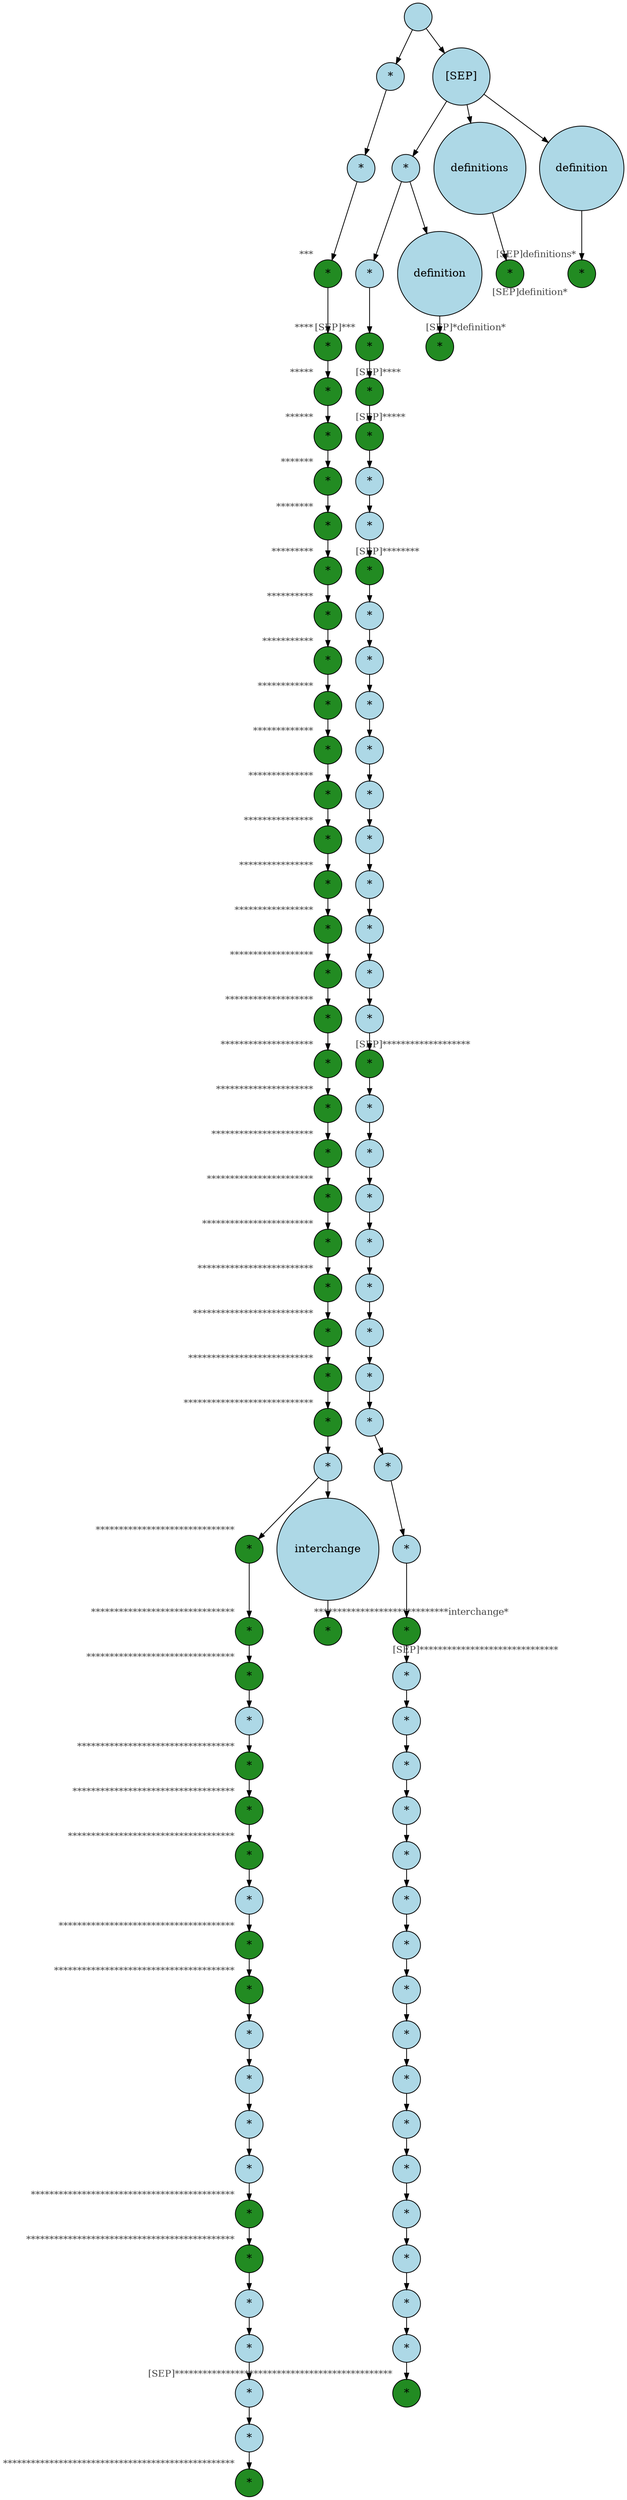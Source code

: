 digraph {
graph [
  nodesep=0.25,
  ranksep=0.3,
  splines=line
];
node [
  style=filled,
  fillcolor=lightblue,
  shape=circle
];
edge [
  arrowsize=0.8,
  color=black
];

94024784723152 [
  label=""
];
94024784762504 [
  label="*"
];
139881494594016 [
  label="*"
];
139881494594496 [
  label="*"
  xlabel=<<FONT COLOR="grey25" POINT-SIZE="12">***</FONT>>
  fillcolor="forestgreen"
  color="black"
];
139881494595504 [
  label="*"
  xlabel=<<FONT COLOR="grey25" POINT-SIZE="12">****</FONT>>
  fillcolor="forestgreen"
  color="black"
];
139881494599584 [
  label="*"
  xlabel=<<FONT COLOR="grey25" POINT-SIZE="12">*****</FONT>>
  fillcolor="forestgreen"
  color="black"
];
139881494600112 [
  label="*"
  xlabel=<<FONT COLOR="grey25" POINT-SIZE="12">******</FONT>>
  fillcolor="forestgreen"
  color="black"
];
139881494601168 [
  label="*"
  xlabel=<<FONT COLOR="grey25" POINT-SIZE="12">*******</FONT>>
  fillcolor="forestgreen"
  color="black"
];
139877758356912 [
  label="*"
  xlabel=<<FONT COLOR="grey25" POINT-SIZE="12">********</FONT>>
  fillcolor="forestgreen"
  color="black"
];
139877758358576 [
  label="*"
  xlabel=<<FONT COLOR="grey25" POINT-SIZE="12">*********</FONT>>
  fillcolor="forestgreen"
  color="black"
];
139877758365744 [
  label="*"
  xlabel=<<FONT COLOR="grey25" POINT-SIZE="12">**********</FONT>>
  fillcolor="forestgreen"
  color="black"
];
139877758368624 [
  label="*"
  xlabel=<<FONT COLOR="grey25" POINT-SIZE="12">***********</FONT>>
  fillcolor="forestgreen"
  color="black"
];
139877758369200 [
  label="*"
  xlabel=<<FONT COLOR="grey25" POINT-SIZE="12">************</FONT>>
  fillcolor="forestgreen"
  color="black"
];
139877758361392 [
  label="*"
  xlabel=<<FONT COLOR="grey25" POINT-SIZE="12">*************</FONT>>
  fillcolor="forestgreen"
  color="black"
];
139877758365296 [
  label="*"
  xlabel=<<FONT COLOR="grey25" POINT-SIZE="12">**************</FONT>>
  fillcolor="forestgreen"
  color="black"
];
139877758360432 [
  label="*"
  xlabel=<<FONT COLOR="grey25" POINT-SIZE="12">***************</FONT>>
  fillcolor="forestgreen"
  color="black"
];
139877758366512 [
  label="*"
  xlabel=<<FONT COLOR="grey25" POINT-SIZE="12">****************</FONT>>
  fillcolor="forestgreen"
  color="black"
];
139877758353584 [
  label="*"
  xlabel=<<FONT COLOR="grey25" POINT-SIZE="12">*****************</FONT>>
  fillcolor="forestgreen"
  color="black"
];
139877758360176 [
  label="*"
  xlabel=<<FONT COLOR="grey25" POINT-SIZE="12">******************</FONT>>
  fillcolor="forestgreen"
  color="black"
];
139877758363056 [
  label="*"
  xlabel=<<FONT COLOR="grey25" POINT-SIZE="12">*******************</FONT>>
  fillcolor="forestgreen"
  color="black"
];
139877758368496 [
  label="*"
  xlabel=<<FONT COLOR="grey25" POINT-SIZE="12">********************</FONT>>
  fillcolor="forestgreen"
  color="black"
];
139877758362928 [
  label="*"
  xlabel=<<FONT COLOR="grey25" POINT-SIZE="12">*********************</FONT>>
  fillcolor="forestgreen"
  color="black"
];
139877758356080 [
  label="*"
  xlabel=<<FONT COLOR="grey25" POINT-SIZE="12">**********************</FONT>>
  fillcolor="forestgreen"
  color="black"
];
139877758362416 [
  label="*"
  xlabel=<<FONT COLOR="grey25" POINT-SIZE="12">***********************</FONT>>
  fillcolor="forestgreen"
  color="black"
];
139881494372608 [
  label="*"
  xlabel=<<FONT COLOR="grey25" POINT-SIZE="12">************************</FONT>>
  fillcolor="forestgreen"
  color="black"
];
139881494377888 [
  label="*"
  xlabel=<<FONT COLOR="grey25" POINT-SIZE="12">*************************</FONT>>
  fillcolor="forestgreen"
  color="black"
];
139881494377008 [
  label="*"
  xlabel=<<FONT COLOR="grey25" POINT-SIZE="12">**************************</FONT>>
  fillcolor="forestgreen"
  color="black"
];
139881494378688 [
  label="*"
  xlabel=<<FONT COLOR="grey25" POINT-SIZE="12">***************************</FONT>>
  fillcolor="forestgreen"
  color="black"
];
139881494368128 [
  label="*"
  xlabel=<<FONT COLOR="grey25" POINT-SIZE="12">****************************</FONT>>
  fillcolor="forestgreen"
  color="black"
];
139881494374848 [
  label="*"
];
139881494365008 [
  label="*"
  xlabel=<<FONT COLOR="grey25" POINT-SIZE="12">******************************</FONT>>
  fillcolor="forestgreen"
  color="black"
];
139881494367248 [
  label="*"
  xlabel=<<FONT COLOR="grey25" POINT-SIZE="12">*******************************</FONT>>
  fillcolor="forestgreen"
  color="black"
];
139881494366688 [
  label="*"
  xlabel=<<FONT COLOR="grey25" POINT-SIZE="12">********************************</FONT>>
  fillcolor="forestgreen"
  color="black"
];
139881494367648 [
  label="*"
];
139881494364288 [
  label="*"
  xlabel=<<FONT COLOR="grey25" POINT-SIZE="12">**********************************</FONT>>
  fillcolor="forestgreen"
  color="black"
];
139881494371168 [
  label="*"
  xlabel=<<FONT COLOR="grey25" POINT-SIZE="12">***********************************</FONT>>
  fillcolor="forestgreen"
  color="black"
];
139881494371248 [
  label="*"
  xlabel=<<FONT COLOR="grey25" POINT-SIZE="12">************************************</FONT>>
  fillcolor="forestgreen"
  color="black"
];
139881494375488 [
  label="*"
];
139881494377968 [
  label="*"
  xlabel=<<FONT COLOR="grey25" POINT-SIZE="12">**************************************</FONT>>
  fillcolor="forestgreen"
  color="black"
];
139881494374048 [
  label="*"
  xlabel=<<FONT COLOR="grey25" POINT-SIZE="12">***************************************</FONT>>
  fillcolor="forestgreen"
  color="black"
];
139870490508528 [
  label="*"
];
139870490504112 [
  label="*"
];
139870490506704 [
  label="*"
];
139870490232272 [
  label="*"
];
139870490233328 [
  label="*"
  xlabel=<<FONT COLOR="grey25" POINT-SIZE="12">********************************************</FONT>>
  fillcolor="forestgreen"
  color="black"
];
139870490239088 [
  label="*"
  xlabel=<<FONT COLOR="grey25" POINT-SIZE="12">*********************************************</FONT>>
  fillcolor="forestgreen"
  color="black"
];
139870490232656 [
  label="*"
];
139870490232848 [
  label="*"
];
139870490233808 [
  label="*"
];
139870490243696 [
  label="*"
];
139870490243600 [
  label="*"
  xlabel=<<FONT COLOR="grey25" POINT-SIZE="12">**************************************************</FONT>>
  fillcolor="forestgreen"
  color="black"
];
139870490236976 [
  label="interchange"
];
139870490232752 [
  label="*"
  xlabel=<<FONT COLOR="grey25" POINT-SIZE="12">*****************************interchange*</FONT>>
  fillcolor="forestgreen"
  color="black"
];
139881862685504 [
  label="[SEP]"
];
139870779456080 [
  label="*"
];
139870779457472 [
  label="*"
];
139877758364912 [
  label="*"
  xlabel=<<FONT COLOR="grey25" POINT-SIZE="12">[SEP]***</FONT>>
  fillcolor="forestgreen"
  color="black"
];
139877758353712 [
  label="*"
  xlabel=<<FONT COLOR="grey25" POINT-SIZE="12">[SEP]****</FONT>>
  fillcolor="forestgreen"
  color="black"
];
139877758363248 [
  label="*"
  xlabel=<<FONT COLOR="grey25" POINT-SIZE="12">[SEP]*****</FONT>>
  fillcolor="forestgreen"
  color="black"
];
139877758355312 [
  label="*"
];
139877758357808 [
  label="*"
];
139877758360752 [
  label="*"
  xlabel=<<FONT COLOR="grey25" POINT-SIZE="12">[SEP]********</FONT>>
  fillcolor="forestgreen"
  color="black"
];
139877758366064 [
  label="*"
];
139877758366704 [
  label="*"
];
139877758368112 [
  label="*"
];
139877758355952 [
  label="*"
];
139877758364464 [
  label="*"
];
139877758359728 [
  label="*"
];
139877758365488 [
  label="*"
];
139877758364400 [
  label="*"
];
139877758360304 [
  label="*"
];
139877758355760 [
  label="*"
];
139881494375568 [
  label="*"
  xlabel=<<FONT COLOR="grey25" POINT-SIZE="12">[SEP]*******************</FONT>>
  fillcolor="forestgreen"
  color="black"
];
139881494378448 [
  label="*"
];
139881494365408 [
  label="*"
];
139881494370688 [
  label="*"
];
139881494365248 [
  label="*"
];
139881494365088 [
  label="*"
];
139881494377168 [
  label="*"
];
139881494379168 [
  label="*"
];
139881494367008 [
  label="*"
];
139881494369888 [
  label="*"
];
139881494367968 [
  label="*"
];
139881494376368 [
  label="*"
  xlabel=<<FONT COLOR="grey25" POINT-SIZE="12">[SEP]******************************</FONT>>
  fillcolor="forestgreen"
  color="black"
];
139881494371728 [
  label="*"
];
139881494377488 [
  label="*"
];
139881494364928 [
  label="*"
];
139881494377328 [
  label="*"
];
139870490231024 [
  label="*"
];
139870490241392 [
  label="*"
];
139870490233904 [
  label="*"
];
139870490237360 [
  label="*"
];
139870490231312 [
  label="*"
];
139870490235440 [
  label="*"
];
139870490238032 [
  label="*"
];
139870490234288 [
  label="*"
];
139870490239664 [
  label="*"
];
139870490232368 [
  label="*"
];
139870490245232 [
  label="*"
];
139870490244176 [
  label="*"
];
139870490234960 [
  label="*"
  xlabel=<<FONT COLOR="grey25" POINT-SIZE="12">[SEP]***********************************************</FONT>>
  fillcolor="forestgreen"
  color="black"
];
139881494757552 [
  label="definition"
];
139881494761200 [
  label="*"
  xlabel=<<FONT COLOR="grey25" POINT-SIZE="12">[SEP]*definition*</FONT>>
  fillcolor="forestgreen"
  color="black"
];
139881494771952 [
  label="definitions"
];
139881494767088 [
  label="*"
  xlabel=<<FONT COLOR="grey25" POINT-SIZE="12">[SEP]definitions*</FONT>>
  fillcolor="forestgreen"
  color="black"
];
139881494772528 [
  label="definition"
];
139881494761136 [
  label="*"
  xlabel=<<FONT COLOR="grey25" POINT-SIZE="12">[SEP]definition*</FONT>>
  fillcolor="forestgreen"
  color="black"
];
139870490243696 -> 139870490243600 [

];
139870490233808 -> 139870490243696 [

];
139870490232848 -> 139870490233808 [

];
139870490232656 -> 139870490232848 [

];
139870490239088 -> 139870490232656 [

];
139870490233328 -> 139870490239088 [

];
139870490232272 -> 139870490233328 [

];
139870490506704 -> 139870490232272 [

];
139870490504112 -> 139870490506704 [

];
139870490508528 -> 139870490504112 [

];
139881494374048 -> 139870490508528 [

];
139881494377968 -> 139881494374048 [

];
139881494375488 -> 139881494377968 [

];
139881494371248 -> 139881494375488 [

];
139881494371168 -> 139881494371248 [

];
139881494364288 -> 139881494371168 [

];
139881494367648 -> 139881494364288 [

];
139881494366688 -> 139881494367648 [

];
139881494367248 -> 139881494366688 [

];
139881494365008 -> 139881494367248 [

];
139881494374848 -> 139881494365008 [

];
139870490236976 -> 139870490232752 [

];
139881494374848 -> 139870490236976 [

];
139881494368128 -> 139881494374848 [

];
139881494378688 -> 139881494368128 [

];
139881494377008 -> 139881494378688 [

];
139881494377888 -> 139881494377008 [

];
139881494372608 -> 139881494377888 [

];
139877758362416 -> 139881494372608 [

];
139877758356080 -> 139877758362416 [

];
139877758362928 -> 139877758356080 [

];
139877758368496 -> 139877758362928 [

];
139877758363056 -> 139877758368496 [

];
139877758360176 -> 139877758363056 [

];
139877758353584 -> 139877758360176 [

];
139877758366512 -> 139877758353584 [

];
139877758360432 -> 139877758366512 [

];
139877758365296 -> 139877758360432 [

];
139877758361392 -> 139877758365296 [

];
139877758369200 -> 139877758361392 [

];
139877758368624 -> 139877758369200 [

];
139877758365744 -> 139877758368624 [

];
139877758358576 -> 139877758365744 [

];
139877758356912 -> 139877758358576 [

];
139881494601168 -> 139877758356912 [

];
139881494600112 -> 139881494601168 [

];
139881494599584 -> 139881494600112 [

];
139881494595504 -> 139881494599584 [

];
139881494594496 -> 139881494595504 [

];
139881494594016 -> 139881494594496 [

];
94024784762504 -> 139881494594016 [

];
94024784723152 -> 94024784762504 [

];
139870490244176 -> 139870490234960 [

];
139870490245232 -> 139870490244176 [

];
139870490232368 -> 139870490245232 [

];
139870490239664 -> 139870490232368 [

];
139870490234288 -> 139870490239664 [

];
139870490238032 -> 139870490234288 [

];
139870490235440 -> 139870490238032 [

];
139870490231312 -> 139870490235440 [

];
139870490237360 -> 139870490231312 [

];
139870490233904 -> 139870490237360 [

];
139870490241392 -> 139870490233904 [

];
139870490231024 -> 139870490241392 [

];
139881494377328 -> 139870490231024 [

];
139881494364928 -> 139881494377328 [

];
139881494377488 -> 139881494364928 [

];
139881494371728 -> 139881494377488 [

];
139881494376368 -> 139881494371728 [

];
139881494367968 -> 139881494376368 [

];
139881494369888 -> 139881494367968 [

];
139881494367008 -> 139881494369888 [

];
139881494379168 -> 139881494367008 [

];
139881494377168 -> 139881494379168 [

];
139881494365088 -> 139881494377168 [

];
139881494365248 -> 139881494365088 [

];
139881494370688 -> 139881494365248 [

];
139881494365408 -> 139881494370688 [

];
139881494378448 -> 139881494365408 [

];
139881494375568 -> 139881494378448 [

];
139877758355760 -> 139881494375568 [

];
139877758360304 -> 139877758355760 [

];
139877758364400 -> 139877758360304 [

];
139877758365488 -> 139877758364400 [

];
139877758359728 -> 139877758365488 [

];
139877758364464 -> 139877758359728 [

];
139877758355952 -> 139877758364464 [

];
139877758368112 -> 139877758355952 [

];
139877758366704 -> 139877758368112 [

];
139877758366064 -> 139877758366704 [

];
139877758360752 -> 139877758366064 [

];
139877758357808 -> 139877758360752 [

];
139877758355312 -> 139877758357808 [

];
139877758363248 -> 139877758355312 [

];
139877758353712 -> 139877758363248 [

];
139877758364912 -> 139877758353712 [

];
139870779457472 -> 139877758364912 [

];
139870779456080 -> 139870779457472 [

];
139881494757552 -> 139881494761200 [

];
139870779456080 -> 139881494757552 [

];
139881862685504 -> 139870779456080 [

];
139881494771952 -> 139881494767088 [

];
139881862685504 -> 139881494771952 [

];
139881494772528 -> 139881494761136 [

];
139881862685504 -> 139881494772528 [

];
94024784723152 -> 139881862685504 [

];
}